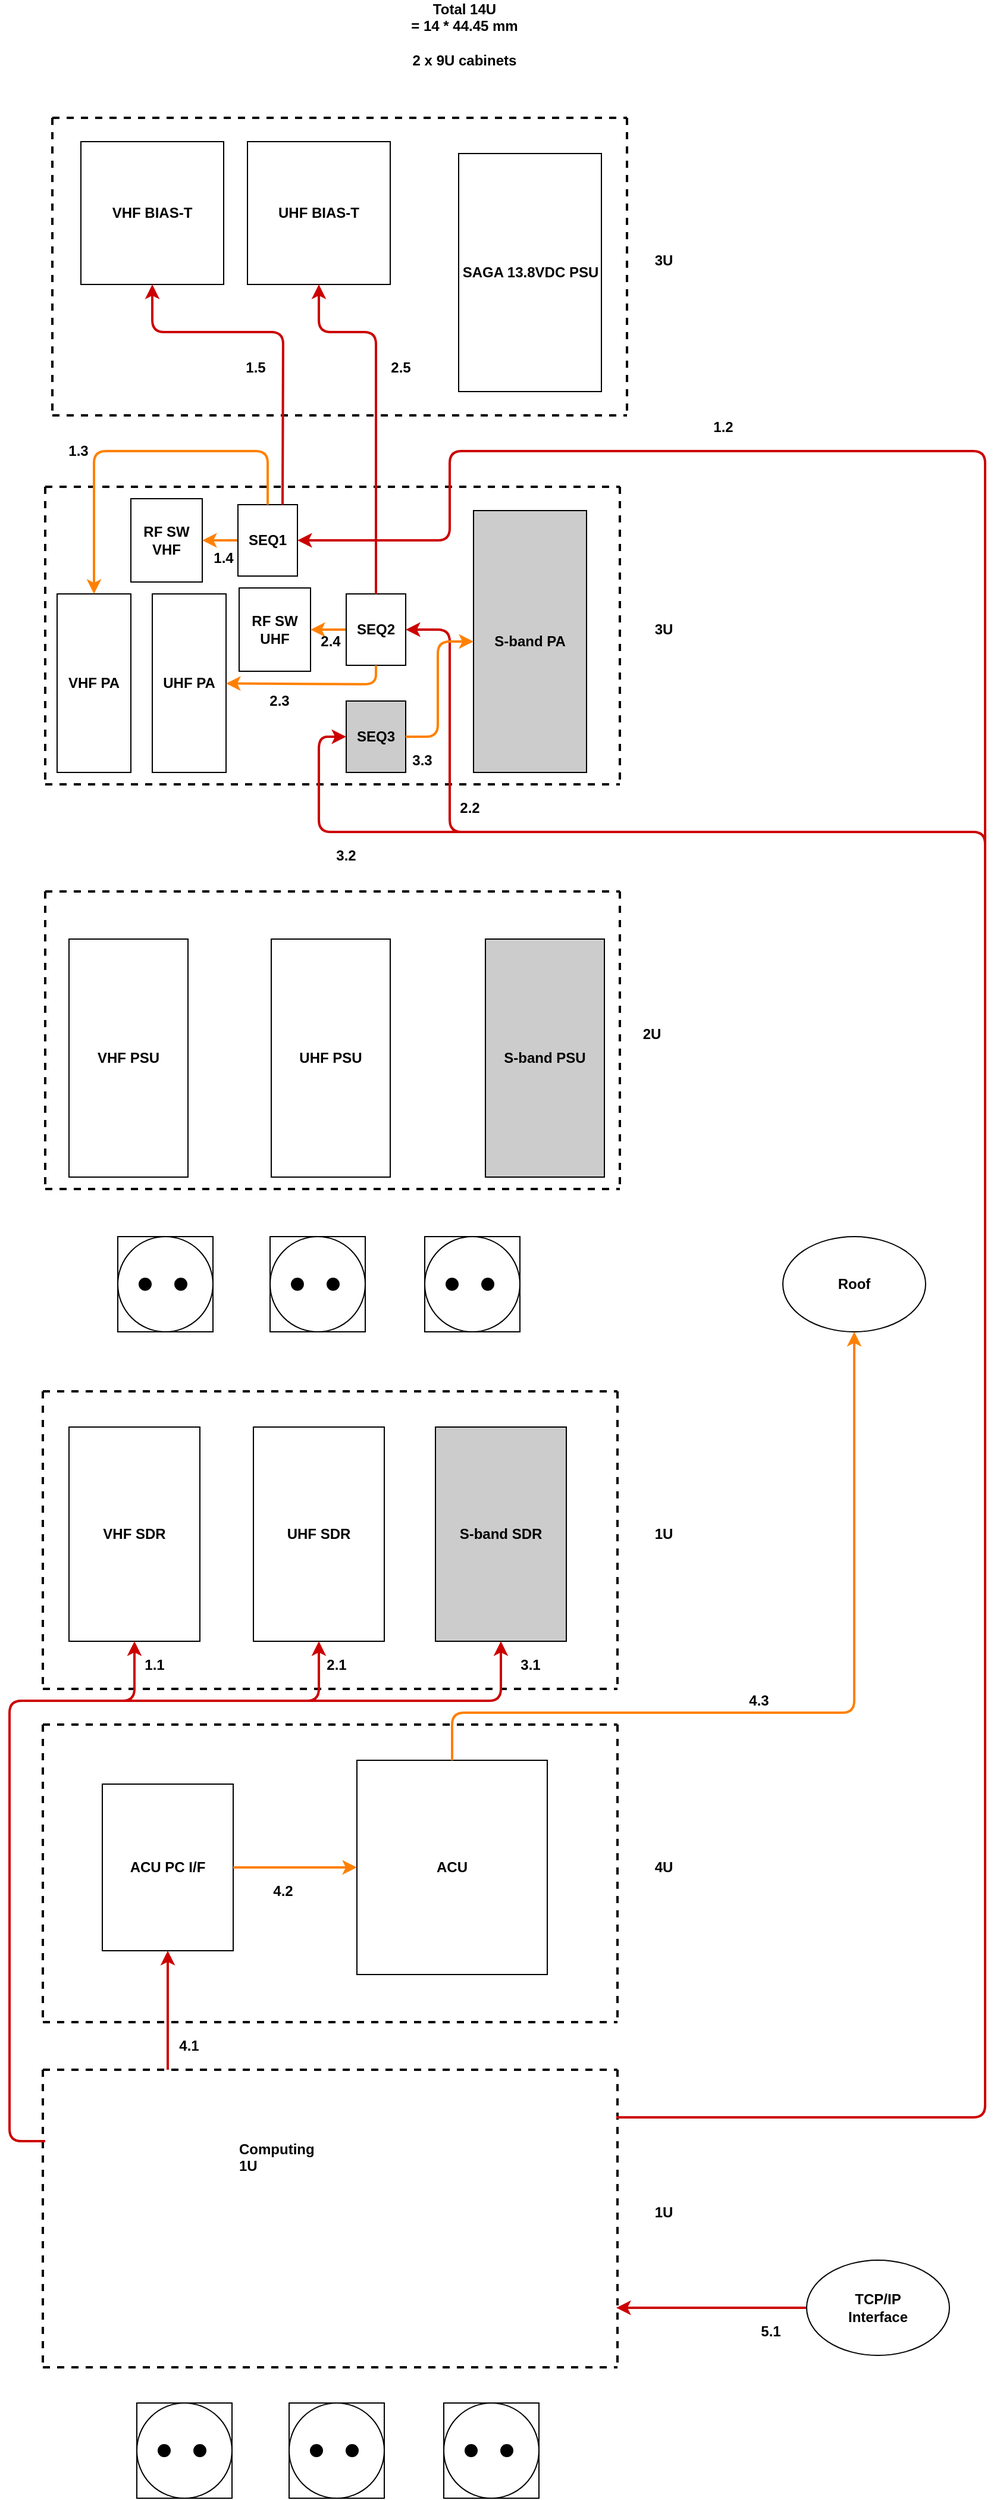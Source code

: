 <mxfile version="14.6.13" type="device"><diagram id="G7nDACRaAgQDOhFIkx01" name="Page-1"><mxGraphModel dx="2200" dy="1904" grid="1" gridSize="10" guides="1" tooltips="1" connect="1" arrows="1" fold="1" page="1" pageScale="1" pageWidth="850" pageHeight="1100" math="0" shadow="0"><root><mxCell id="0"/><mxCell id="1" parent="0"/><mxCell id="vSorLqkz3DRTunxZYa6K-1" value="" style="endArrow=none;dashed=1;html=1;strokeWidth=2;fontStyle=1" parent="1" edge="1"><mxGeometry width="50" height="50" relative="1" as="geometry"><mxPoint x="10" y="10" as="sourcePoint"/><mxPoint x="493" y="10" as="targetPoint"/></mxGeometry></mxCell><mxCell id="vSorLqkz3DRTunxZYa6K-2" value="" style="endArrow=none;dashed=1;html=1;strokeWidth=2;fontStyle=1" parent="1" edge="1"><mxGeometry width="50" height="50" relative="1" as="geometry"><mxPoint x="10" y="10" as="sourcePoint"/><mxPoint x="10" y="260" as="targetPoint"/></mxGeometry></mxCell><mxCell id="vSorLqkz3DRTunxZYa6K-4" value="" style="endArrow=none;dashed=1;html=1;strokeWidth=2;fontStyle=1" parent="1" edge="1"><mxGeometry width="50" height="50" relative="1" as="geometry"><mxPoint x="10" y="260" as="sourcePoint"/><mxPoint x="493" y="260" as="targetPoint"/></mxGeometry></mxCell><mxCell id="vSorLqkz3DRTunxZYa6K-5" value="" style="endArrow=none;dashed=1;html=1;strokeWidth=2;fontStyle=1" parent="1" edge="1"><mxGeometry width="50" height="50" relative="1" as="geometry"><mxPoint x="493" y="10" as="sourcePoint"/><mxPoint x="493" y="260" as="targetPoint"/></mxGeometry></mxCell><mxCell id="vSorLqkz3DRTunxZYa6K-6" value="VHF PA" style="rounded=0;whiteSpace=wrap;html=1;fontStyle=1" parent="1" vertex="1"><mxGeometry x="20" y="100" width="62" height="150" as="geometry"/></mxCell><mxCell id="vSorLqkz3DRTunxZYa6K-7" value="UHF PA" style="rounded=0;whiteSpace=wrap;html=1;fontStyle=1" parent="1" vertex="1"><mxGeometry x="100" y="100" width="62" height="150" as="geometry"/></mxCell><mxCell id="vSorLqkz3DRTunxZYa6K-8" value="S-band PSU" style="rounded=0;whiteSpace=wrap;html=1;fontStyle=1;fillColor=#CCCCCC;" parent="1" vertex="1"><mxGeometry x="380" y="390" width="100" height="200" as="geometry"/></mxCell><mxCell id="vSorLqkz3DRTunxZYa6K-9" value="UHF PSU" style="rounded=0;whiteSpace=wrap;html=1;fontStyle=1" parent="1" vertex="1"><mxGeometry x="200" y="390" width="100" height="200" as="geometry"/></mxCell><mxCell id="vSorLqkz3DRTunxZYa6K-11" value="" style="endArrow=none;dashed=1;html=1;strokeWidth=2;fontStyle=1" parent="1" edge="1"><mxGeometry width="50" height="50" relative="1" as="geometry"><mxPoint x="10" y="350" as="sourcePoint"/><mxPoint x="493" y="350" as="targetPoint"/></mxGeometry></mxCell><mxCell id="vSorLqkz3DRTunxZYa6K-12" value="" style="endArrow=none;dashed=1;html=1;strokeWidth=2;fontStyle=1" parent="1" edge="1"><mxGeometry width="50" height="50" relative="1" as="geometry"><mxPoint x="10" y="350" as="sourcePoint"/><mxPoint x="10" y="600" as="targetPoint"/></mxGeometry></mxCell><mxCell id="vSorLqkz3DRTunxZYa6K-13" value="" style="endArrow=none;dashed=1;html=1;strokeWidth=2;fontStyle=1" parent="1" edge="1"><mxGeometry width="50" height="50" relative="1" as="geometry"><mxPoint x="10" y="600" as="sourcePoint"/><mxPoint x="493" y="600" as="targetPoint"/></mxGeometry></mxCell><mxCell id="vSorLqkz3DRTunxZYa6K-14" value="" style="endArrow=none;dashed=1;html=1;strokeWidth=2;fontStyle=1" parent="1" edge="1"><mxGeometry width="50" height="50" relative="1" as="geometry"><mxPoint x="493" y="350" as="sourcePoint"/><mxPoint x="493" y="600" as="targetPoint"/></mxGeometry></mxCell><mxCell id="vSorLqkz3DRTunxZYa6K-15" value="VHF PSU" style="rounded=0;whiteSpace=wrap;html=1;fontStyle=1" parent="1" vertex="1"><mxGeometry x="30" y="390" width="100" height="200" as="geometry"/></mxCell><mxCell id="vSorLqkz3DRTunxZYa6K-16" value="S-band PA" style="rounded=0;whiteSpace=wrap;html=1;fontStyle=1;fillColor=#CCCCCC;" parent="1" vertex="1"><mxGeometry x="370" y="30" width="95" height="220" as="geometry"/></mxCell><mxCell id="vSorLqkz3DRTunxZYa6K-17" value="3U" style="text;html=1;strokeColor=none;fillColor=none;align=center;verticalAlign=middle;whiteSpace=wrap;rounded=0;fontStyle=1" parent="1" vertex="1"><mxGeometry x="510" y="120" width="40" height="20" as="geometry"/></mxCell><mxCell id="vSorLqkz3DRTunxZYa6K-19" value="2U" style="text;html=1;strokeColor=none;fillColor=none;align=center;verticalAlign=middle;whiteSpace=wrap;rounded=0;fontStyle=1" parent="1" vertex="1"><mxGeometry x="500" y="460" width="40" height="20" as="geometry"/></mxCell><mxCell id="vSorLqkz3DRTunxZYa6K-20" value="RF SW&lt;br&gt;VHF" style="rounded=0;whiteSpace=wrap;html=1;rotation=0;fontStyle=1" parent="1" vertex="1"><mxGeometry x="82" y="20" width="60" height="70" as="geometry"/></mxCell><mxCell id="vSorLqkz3DRTunxZYa6K-21" value="" style="endArrow=none;dashed=1;html=1;strokeWidth=2;fontStyle=1" parent="1" edge="1"><mxGeometry width="50" height="50" relative="1" as="geometry"><mxPoint x="16" y="-300" as="sourcePoint"/><mxPoint x="499" y="-300" as="targetPoint"/></mxGeometry></mxCell><mxCell id="vSorLqkz3DRTunxZYa6K-22" value="" style="endArrow=none;dashed=1;html=1;strokeWidth=2;fontStyle=1" parent="1" edge="1"><mxGeometry width="50" height="50" relative="1" as="geometry"><mxPoint x="16" y="-300" as="sourcePoint"/><mxPoint x="16" y="-50" as="targetPoint"/></mxGeometry></mxCell><mxCell id="vSorLqkz3DRTunxZYa6K-23" value="" style="endArrow=none;dashed=1;html=1;strokeWidth=2;fontStyle=1" parent="1" edge="1"><mxGeometry width="50" height="50" relative="1" as="geometry"><mxPoint x="16" y="-50" as="sourcePoint"/><mxPoint x="499" y="-50" as="targetPoint"/></mxGeometry></mxCell><mxCell id="vSorLqkz3DRTunxZYa6K-24" value="" style="endArrow=none;dashed=1;html=1;strokeWidth=2;fontStyle=1" parent="1" edge="1"><mxGeometry width="50" height="50" relative="1" as="geometry"><mxPoint x="499" y="-300" as="sourcePoint"/><mxPoint x="499" y="-50" as="targetPoint"/></mxGeometry></mxCell><mxCell id="vSorLqkz3DRTunxZYa6K-25" value="RF SW&lt;br&gt;UHF" style="rounded=0;whiteSpace=wrap;html=1;rotation=0;fontStyle=1" parent="1" vertex="1"><mxGeometry x="173" y="95" width="60" height="70" as="geometry"/></mxCell><mxCell id="vSorLqkz3DRTunxZYa6K-26" value="" style="whiteSpace=wrap;html=1;aspect=fixed;fontStyle=1" parent="1" vertex="1"><mxGeometry x="71" y="640" width="80" height="80" as="geometry"/></mxCell><mxCell id="vSorLqkz3DRTunxZYa6K-27" value="" style="ellipse;whiteSpace=wrap;html=1;aspect=fixed;fontStyle=1" parent="1" vertex="1"><mxGeometry x="71" y="640" width="80" height="80" as="geometry"/></mxCell><mxCell id="vSorLqkz3DRTunxZYa6K-28" value="" style="ellipse;whiteSpace=wrap;html=1;aspect=fixed;fillColor=#000000;fontStyle=1" parent="1" vertex="1"><mxGeometry x="89" y="675" width="10" height="10" as="geometry"/></mxCell><mxCell id="vSorLqkz3DRTunxZYa6K-29" value="" style="ellipse;whiteSpace=wrap;html=1;aspect=fixed;fillColor=#000000;fontStyle=1" parent="1" vertex="1"><mxGeometry x="119" y="675" width="10" height="10" as="geometry"/></mxCell><mxCell id="vSorLqkz3DRTunxZYa6K-31" value="" style="whiteSpace=wrap;html=1;aspect=fixed;fontStyle=1" parent="1" vertex="1"><mxGeometry x="199" y="640" width="80" height="80" as="geometry"/></mxCell><mxCell id="vSorLqkz3DRTunxZYa6K-32" value="" style="ellipse;whiteSpace=wrap;html=1;aspect=fixed;fontStyle=1" parent="1" vertex="1"><mxGeometry x="199" y="640" width="80" height="80" as="geometry"/></mxCell><mxCell id="vSorLqkz3DRTunxZYa6K-33" value="" style="ellipse;whiteSpace=wrap;html=1;aspect=fixed;fillColor=#000000;fontStyle=1" parent="1" vertex="1"><mxGeometry x="217" y="675" width="10" height="10" as="geometry"/></mxCell><mxCell id="vSorLqkz3DRTunxZYa6K-34" value="" style="ellipse;whiteSpace=wrap;html=1;aspect=fixed;fillColor=#000000;fontStyle=1" parent="1" vertex="1"><mxGeometry x="247" y="675" width="10" height="10" as="geometry"/></mxCell><mxCell id="vSorLqkz3DRTunxZYa6K-35" value="" style="whiteSpace=wrap;html=1;aspect=fixed;fontStyle=1" parent="1" vertex="1"><mxGeometry x="329" y="640" width="80" height="80" as="geometry"/></mxCell><mxCell id="vSorLqkz3DRTunxZYa6K-36" value="" style="ellipse;whiteSpace=wrap;html=1;aspect=fixed;fontStyle=1" parent="1" vertex="1"><mxGeometry x="329" y="640" width="80" height="80" as="geometry"/></mxCell><mxCell id="vSorLqkz3DRTunxZYa6K-37" value="" style="ellipse;whiteSpace=wrap;html=1;aspect=fixed;fillColor=#000000;fontStyle=1" parent="1" vertex="1"><mxGeometry x="347" y="675" width="10" height="10" as="geometry"/></mxCell><mxCell id="vSorLqkz3DRTunxZYa6K-38" value="" style="ellipse;whiteSpace=wrap;html=1;aspect=fixed;fillColor=#000000;fontStyle=1" parent="1" vertex="1"><mxGeometry x="377" y="675" width="10" height="10" as="geometry"/></mxCell><mxCell id="vSorLqkz3DRTunxZYa6K-39" value="VHF BIAS-T" style="rounded=0;whiteSpace=wrap;html=1;fillColor=#FFFFFF;fontStyle=1" parent="1" vertex="1"><mxGeometry x="40" y="-280" width="120" height="120" as="geometry"/></mxCell><mxCell id="vSorLqkz3DRTunxZYa6K-40" value="UHF BIAS-T" style="rounded=0;whiteSpace=wrap;html=1;fillColor=#FFFFFF;fontStyle=1" parent="1" vertex="1"><mxGeometry x="180" y="-280" width="120" height="120" as="geometry"/></mxCell><mxCell id="vSorLqkz3DRTunxZYa6K-41" value="SAGA 13.8VDC PSU" style="rounded=0;whiteSpace=wrap;html=1;fillColor=#FFFFFF;fontStyle=1" parent="1" vertex="1"><mxGeometry x="357.5" y="-270" width="120" height="200" as="geometry"/></mxCell><mxCell id="cQAnVJc75cGreSdtlxT0-13" value="" style="edgeStyle=orthogonalEdgeStyle;rounded=0;orthogonalLoop=1;jettySize=auto;html=1;strokeColor=#FF8000;strokeWidth=2;" parent="1" source="vSorLqkz3DRTunxZYa6K-42" target="vSorLqkz3DRTunxZYa6K-20" edge="1"><mxGeometry relative="1" as="geometry"/></mxCell><mxCell id="vSorLqkz3DRTunxZYa6K-42" value="SEQ1" style="rounded=0;whiteSpace=wrap;html=1;fillColor=#FFFFFF;fontStyle=1" parent="1" vertex="1"><mxGeometry x="172" y="25" width="50" height="60" as="geometry"/></mxCell><mxCell id="cQAnVJc75cGreSdtlxT0-14" value="" style="edgeStyle=orthogonalEdgeStyle;rounded=0;orthogonalLoop=1;jettySize=auto;html=1;strokeColor=#FF8000;strokeWidth=2;" parent="1" source="vSorLqkz3DRTunxZYa6K-43" target="vSorLqkz3DRTunxZYa6K-25" edge="1"><mxGeometry relative="1" as="geometry"/></mxCell><mxCell id="vSorLqkz3DRTunxZYa6K-43" value="SEQ2" style="rounded=0;whiteSpace=wrap;html=1;fillColor=#FFFFFF;fontStyle=1" parent="1" vertex="1"><mxGeometry x="263" y="100" width="50" height="60" as="geometry"/></mxCell><mxCell id="vSorLqkz3DRTunxZYa6K-44" value="3U" style="text;html=1;strokeColor=none;fillColor=none;align=center;verticalAlign=middle;whiteSpace=wrap;rounded=0;fontStyle=1" parent="1" vertex="1"><mxGeometry x="510" y="-190" width="40" height="20" as="geometry"/></mxCell><mxCell id="vSorLqkz3DRTunxZYa6K-45" value="" style="endArrow=none;dashed=1;html=1;strokeWidth=2;fontStyle=1" parent="1" edge="1"><mxGeometry width="50" height="50" relative="1" as="geometry"><mxPoint x="8" y="770" as="sourcePoint"/><mxPoint x="491" y="770" as="targetPoint"/></mxGeometry></mxCell><mxCell id="vSorLqkz3DRTunxZYa6K-46" value="" style="endArrow=none;dashed=1;html=1;strokeWidth=2;fontStyle=1" parent="1" edge="1"><mxGeometry width="50" height="50" relative="1" as="geometry"><mxPoint x="8" y="770" as="sourcePoint"/><mxPoint x="8" y="1020" as="targetPoint"/></mxGeometry></mxCell><mxCell id="vSorLqkz3DRTunxZYa6K-47" value="" style="endArrow=none;dashed=1;html=1;strokeWidth=2;fontStyle=1" parent="1" edge="1"><mxGeometry width="50" height="50" relative="1" as="geometry"><mxPoint x="8" y="1020" as="sourcePoint"/><mxPoint x="491" y="1020" as="targetPoint"/></mxGeometry></mxCell><mxCell id="vSorLqkz3DRTunxZYa6K-48" value="" style="endArrow=none;dashed=1;html=1;strokeWidth=2;fontStyle=1" parent="1" edge="1"><mxGeometry width="50" height="50" relative="1" as="geometry"><mxPoint x="491" y="770" as="sourcePoint"/><mxPoint x="491" y="1020" as="targetPoint"/></mxGeometry></mxCell><mxCell id="vSorLqkz3DRTunxZYa6K-49" value="" style="endArrow=none;dashed=1;html=1;strokeWidth=2;fontStyle=1" parent="1" edge="1"><mxGeometry width="50" height="50" relative="1" as="geometry"><mxPoint x="8" y="1340" as="sourcePoint"/><mxPoint x="491" y="1340" as="targetPoint"/></mxGeometry></mxCell><mxCell id="vSorLqkz3DRTunxZYa6K-50" value="" style="endArrow=none;dashed=1;html=1;strokeWidth=2;fontStyle=1" parent="1" edge="1"><mxGeometry width="50" height="50" relative="1" as="geometry"><mxPoint x="8" y="1340" as="sourcePoint"/><mxPoint x="8" y="1590" as="targetPoint"/></mxGeometry></mxCell><mxCell id="vSorLqkz3DRTunxZYa6K-51" value="" style="endArrow=none;dashed=1;html=1;strokeWidth=2;fontStyle=1" parent="1" edge="1"><mxGeometry width="50" height="50" relative="1" as="geometry"><mxPoint x="8" y="1590" as="sourcePoint"/><mxPoint x="491" y="1590" as="targetPoint"/></mxGeometry></mxCell><mxCell id="vSorLqkz3DRTunxZYa6K-52" value="" style="endArrow=none;dashed=1;html=1;strokeWidth=2;fontStyle=1" parent="1" edge="1"><mxGeometry width="50" height="50" relative="1" as="geometry"><mxPoint x="491" y="1340" as="sourcePoint"/><mxPoint x="491" y="1590" as="targetPoint"/></mxGeometry></mxCell><mxCell id="vSorLqkz3DRTunxZYa6K-53" value="&lt;div&gt;Computing&lt;/div&gt;&lt;div&gt;1U&lt;br&gt;&lt;/div&gt;" style="text;html=1;strokeColor=none;fillColor=none;spacing=5;spacingTop=-20;whiteSpace=wrap;overflow=hidden;rounded=0;fontStyle=1" parent="1" vertex="1"><mxGeometry x="168" y="1410" width="190" height="120" as="geometry"/></mxCell><mxCell id="vSorLqkz3DRTunxZYa6K-55" value="VHF SDR" style="rounded=0;whiteSpace=wrap;html=1;fillColor=#FFFFFF;fontStyle=1" parent="1" vertex="1"><mxGeometry x="30" y="800" width="110" height="180" as="geometry"/></mxCell><mxCell id="vSorLqkz3DRTunxZYa6K-56" value="UHF SDR" style="rounded=0;whiteSpace=wrap;html=1;fillColor=#FFFFFF;fontStyle=1" parent="1" vertex="1"><mxGeometry x="185" y="800" width="110" height="180" as="geometry"/></mxCell><mxCell id="vSorLqkz3DRTunxZYa6K-57" value="S-band SDR" style="rounded=0;whiteSpace=wrap;html=1;fontStyle=1;fillColor=#CCCCCC;" parent="1" vertex="1"><mxGeometry x="338" y="800" width="110" height="180" as="geometry"/></mxCell><mxCell id="vSorLqkz3DRTunxZYa6K-59" value="1U" style="text;html=1;strokeColor=none;fillColor=none;align=center;verticalAlign=middle;whiteSpace=wrap;rounded=0;fontStyle=1" parent="1" vertex="1"><mxGeometry x="510" y="880" width="40" height="20" as="geometry"/></mxCell><mxCell id="vSorLqkz3DRTunxZYa6K-60" value="1U" style="text;html=1;strokeColor=none;fillColor=none;align=center;verticalAlign=middle;whiteSpace=wrap;rounded=0;fontStyle=1" parent="1" vertex="1"><mxGeometry x="510" y="1450" width="40" height="20" as="geometry"/></mxCell><mxCell id="vSorLqkz3DRTunxZYa6K-61" value="" style="endArrow=none;dashed=1;html=1;strokeWidth=2;fontStyle=1" parent="1" edge="1"><mxGeometry width="50" height="50" relative="1" as="geometry"><mxPoint x="8" y="1050" as="sourcePoint"/><mxPoint x="491" y="1050" as="targetPoint"/></mxGeometry></mxCell><mxCell id="vSorLqkz3DRTunxZYa6K-62" value="" style="endArrow=none;dashed=1;html=1;strokeWidth=2;fontStyle=1" parent="1" edge="1"><mxGeometry width="50" height="50" relative="1" as="geometry"><mxPoint x="8" y="1050" as="sourcePoint"/><mxPoint x="8" y="1300" as="targetPoint"/></mxGeometry></mxCell><mxCell id="vSorLqkz3DRTunxZYa6K-63" value="" style="endArrow=none;dashed=1;html=1;strokeWidth=2;fontStyle=1" parent="1" edge="1"><mxGeometry width="50" height="50" relative="1" as="geometry"><mxPoint x="8" y="1300" as="sourcePoint"/><mxPoint x="491" y="1300" as="targetPoint"/></mxGeometry></mxCell><mxCell id="vSorLqkz3DRTunxZYa6K-64" value="" style="endArrow=none;dashed=1;html=1;strokeWidth=2;fontStyle=1" parent="1" edge="1"><mxGeometry width="50" height="50" relative="1" as="geometry"><mxPoint x="491" y="1050" as="sourcePoint"/><mxPoint x="491" y="1300" as="targetPoint"/></mxGeometry></mxCell><mxCell id="vSorLqkz3DRTunxZYa6K-66" value="4U" style="text;html=1;strokeColor=none;fillColor=none;align=center;verticalAlign=middle;whiteSpace=wrap;rounded=0;fontStyle=1" parent="1" vertex="1"><mxGeometry x="510" y="1160" width="40" height="20" as="geometry"/></mxCell><mxCell id="vSorLqkz3DRTunxZYa6K-67" value="ACU" style="rounded=0;whiteSpace=wrap;html=1;fillColor=#FFFFFF;fontStyle=1" parent="1" vertex="1"><mxGeometry x="272" y="1080" width="160" height="180" as="geometry"/></mxCell><mxCell id="vSorLqkz3DRTunxZYa6K-69" value="ACU PC I/F" style="rounded=0;whiteSpace=wrap;html=1;fillColor=#FFFFFF;fontStyle=1" parent="1" vertex="1"><mxGeometry x="58" y="1100" width="110" height="140" as="geometry"/></mxCell><mxCell id="vSorLqkz3DRTunxZYa6K-70" value="" style="whiteSpace=wrap;html=1;aspect=fixed;fontStyle=1" parent="1" vertex="1"><mxGeometry x="87" y="1620" width="80" height="80" as="geometry"/></mxCell><mxCell id="vSorLqkz3DRTunxZYa6K-71" value="" style="ellipse;whiteSpace=wrap;html=1;aspect=fixed;fontStyle=1" parent="1" vertex="1"><mxGeometry x="87" y="1620" width="80" height="80" as="geometry"/></mxCell><mxCell id="vSorLqkz3DRTunxZYa6K-72" value="" style="ellipse;whiteSpace=wrap;html=1;aspect=fixed;fillColor=#000000;fontStyle=1" parent="1" vertex="1"><mxGeometry x="105" y="1655" width="10" height="10" as="geometry"/></mxCell><mxCell id="vSorLqkz3DRTunxZYa6K-73" value="" style="ellipse;whiteSpace=wrap;html=1;aspect=fixed;fillColor=#000000;fontStyle=1" parent="1" vertex="1"><mxGeometry x="135" y="1655" width="10" height="10" as="geometry"/></mxCell><mxCell id="vSorLqkz3DRTunxZYa6K-74" value="" style="whiteSpace=wrap;html=1;aspect=fixed;fontStyle=1" parent="1" vertex="1"><mxGeometry x="215" y="1620" width="80" height="80" as="geometry"/></mxCell><mxCell id="vSorLqkz3DRTunxZYa6K-75" value="" style="ellipse;whiteSpace=wrap;html=1;aspect=fixed;fontStyle=1" parent="1" vertex="1"><mxGeometry x="215" y="1620" width="80" height="80" as="geometry"/></mxCell><mxCell id="vSorLqkz3DRTunxZYa6K-76" value="" style="ellipse;whiteSpace=wrap;html=1;aspect=fixed;fillColor=#000000;fontStyle=1" parent="1" vertex="1"><mxGeometry x="233" y="1655" width="10" height="10" as="geometry"/></mxCell><mxCell id="vSorLqkz3DRTunxZYa6K-77" value="" style="ellipse;whiteSpace=wrap;html=1;aspect=fixed;fillColor=#000000;fontStyle=1" parent="1" vertex="1"><mxGeometry x="263" y="1655" width="10" height="10" as="geometry"/></mxCell><mxCell id="vSorLqkz3DRTunxZYa6K-78" value="" style="whiteSpace=wrap;html=1;aspect=fixed;fontStyle=1" parent="1" vertex="1"><mxGeometry x="345" y="1620" width="80" height="80" as="geometry"/></mxCell><mxCell id="vSorLqkz3DRTunxZYa6K-79" value="" style="ellipse;whiteSpace=wrap;html=1;aspect=fixed;fontStyle=1" parent="1" vertex="1"><mxGeometry x="345" y="1620" width="80" height="80" as="geometry"/></mxCell><mxCell id="vSorLqkz3DRTunxZYa6K-80" value="" style="ellipse;whiteSpace=wrap;html=1;aspect=fixed;fillColor=#000000;fontStyle=1" parent="1" vertex="1"><mxGeometry x="363" y="1655" width="10" height="10" as="geometry"/></mxCell><mxCell id="vSorLqkz3DRTunxZYa6K-81" value="" style="ellipse;whiteSpace=wrap;html=1;aspect=fixed;fillColor=#000000;fontStyle=1" parent="1" vertex="1"><mxGeometry x="393" y="1655" width="10" height="10" as="geometry"/></mxCell><mxCell id="zt7a4A1_IANosEbeikQI-1" value="&lt;div&gt;Total 14U&lt;/div&gt;&lt;div&gt;= 14 * 44.45 mm&lt;br&gt;&lt;/div&gt;&lt;div&gt;&lt;br&gt;&lt;/div&gt;&lt;div&gt;2 x 9U cabinets&lt;br&gt;&lt;/div&gt;" style="text;html=1;strokeColor=none;fillColor=none;align=center;verticalAlign=middle;whiteSpace=wrap;rounded=0;fontStyle=1" parent="1" vertex="1"><mxGeometry x="185" y="-380" width="355" height="20" as="geometry"/></mxCell><mxCell id="cQAnVJc75cGreSdtlxT0-3" value="Roof" style="ellipse;whiteSpace=wrap;html=1;fontStyle=1" parent="1" vertex="1"><mxGeometry x="630" y="640" width="120" height="80" as="geometry"/></mxCell><mxCell id="cQAnVJc75cGreSdtlxT0-4" value="" style="endArrow=classic;html=1;strokeWidth=2;exitX=0.5;exitY=0;exitDx=0;exitDy=0;entryX=0.5;entryY=1;entryDx=0;entryDy=0;strokeColor=#FF8000;" parent="1" source="vSorLqkz3DRTunxZYa6K-67" target="cQAnVJc75cGreSdtlxT0-3" edge="1"><mxGeometry width="50" height="50" relative="1" as="geometry"><mxPoint x="400" y="1030" as="sourcePoint"/><mxPoint x="690" y="730" as="targetPoint"/><Array as="points"><mxPoint x="352" y="1040"/><mxPoint x="690" y="1040"/></Array></mxGeometry></mxCell><mxCell id="cQAnVJc75cGreSdtlxT0-5" value="" style="endArrow=classic;html=1;strokeWidth=2;exitX=1;exitY=0.5;exitDx=0;exitDy=0;entryX=0;entryY=0.5;entryDx=0;entryDy=0;strokeColor=#FF8000;" parent="1" source="vSorLqkz3DRTunxZYa6K-69" target="vSorLqkz3DRTunxZYa6K-67" edge="1"><mxGeometry width="50" height="50" relative="1" as="geometry"><mxPoint x="400" y="1030" as="sourcePoint"/><mxPoint x="450" y="980" as="targetPoint"/></mxGeometry></mxCell><mxCell id="cQAnVJc75cGreSdtlxT0-6" value="" style="endArrow=classic;html=1;strokeWidth=2;entryX=0.5;entryY=1;entryDx=0;entryDy=0;strokeColor=#CC0000;" parent="1" target="vSorLqkz3DRTunxZYa6K-69" edge="1"><mxGeometry width="50" height="50" relative="1" as="geometry"><mxPoint x="113" y="1340" as="sourcePoint"/><mxPoint x="450" y="1100" as="targetPoint"/></mxGeometry></mxCell><mxCell id="cQAnVJc75cGreSdtlxT0-7" value="" style="endArrow=classic;html=1;strokeWidth=2;exitX=0.5;exitY=1;exitDx=0;exitDy=0;strokeColor=#FF8000;" parent="1" source="vSorLqkz3DRTunxZYa6K-43" target="vSorLqkz3DRTunxZYa6K-7" edge="1"><mxGeometry width="50" height="50" relative="1" as="geometry"><mxPoint x="400" y="270" as="sourcePoint"/><mxPoint x="450" y="220" as="targetPoint"/><Array as="points"><mxPoint x="288" y="176"/></Array></mxGeometry></mxCell><mxCell id="cQAnVJc75cGreSdtlxT0-9" value="" style="endArrow=classic;html=1;strokeWidth=2;entryX=0.5;entryY=0;entryDx=0;entryDy=0;exitX=0.5;exitY=0;exitDx=0;exitDy=0;strokeColor=#FF8000;" parent="1" source="vSorLqkz3DRTunxZYa6K-42" target="vSorLqkz3DRTunxZYa6K-6" edge="1"><mxGeometry width="50" height="50" relative="1" as="geometry"><mxPoint x="400" y="270" as="sourcePoint"/><mxPoint x="450" y="220" as="targetPoint"/><Array as="points"><mxPoint x="197" y="-20"/><mxPoint x="51" y="-20"/></Array></mxGeometry></mxCell><mxCell id="cQAnVJc75cGreSdtlxT0-16" value="" style="endArrow=classic;html=1;strokeWidth=2;strokeColor=#CC0000;entryX=1;entryY=0.5;entryDx=0;entryDy=0;" parent="1" target="vSorLqkz3DRTunxZYa6K-43" edge="1"><mxGeometry width="50" height="50" relative="1" as="geometry"><mxPoint x="490" y="1380" as="sourcePoint"/><mxPoint x="450" y="160" as="targetPoint"/><Array as="points"><mxPoint x="800" y="1380"/><mxPoint x="800" y="300"/><mxPoint x="350" y="300"/><mxPoint x="350" y="130"/></Array></mxGeometry></mxCell><mxCell id="cQAnVJc75cGreSdtlxT0-17" value="" style="endArrow=classic;html=1;strokeColor=#CC0000;strokeWidth=2;entryX=1;entryY=0.5;entryDx=0;entryDy=0;" parent="1" target="vSorLqkz3DRTunxZYa6K-42" edge="1"><mxGeometry width="50" height="50" relative="1" as="geometry"><mxPoint x="800" y="340" as="sourcePoint"/><mxPoint x="450" y="130" as="targetPoint"/><Array as="points"><mxPoint x="800" y="-20"/><mxPoint x="350" y="-20"/><mxPoint x="350" y="55"/></Array></mxGeometry></mxCell><mxCell id="cQAnVJc75cGreSdtlxT0-18" value="" style="endArrow=classic;html=1;strokeColor=#CC0000;strokeWidth=2;" parent="1" edge="1"><mxGeometry width="50" height="50" relative="1" as="geometry"><mxPoint x="650" y="1540" as="sourcePoint"/><mxPoint x="490" y="1540" as="targetPoint"/></mxGeometry></mxCell><mxCell id="cQAnVJc75cGreSdtlxT0-19" value="TCP/IP&lt;br&gt;Interface" style="ellipse;whiteSpace=wrap;html=1;fontStyle=1" parent="1" vertex="1"><mxGeometry x="650" y="1500" width="120" height="80" as="geometry"/></mxCell><mxCell id="cQAnVJc75cGreSdtlxT0-20" value="SEQ3" style="rounded=0;whiteSpace=wrap;html=1;fontStyle=1;fillColor=#CCCCCC;" parent="1" vertex="1"><mxGeometry x="263" y="190" width="50" height="60" as="geometry"/></mxCell><mxCell id="cQAnVJc75cGreSdtlxT0-21" value="" style="endArrow=classic;html=1;strokeWidth=2;exitX=1;exitY=0.5;exitDx=0;exitDy=0;entryX=0;entryY=0.5;entryDx=0;entryDy=0;strokeColor=#FF8000;" parent="1" source="cQAnVJc75cGreSdtlxT0-20" target="vSorLqkz3DRTunxZYa6K-16" edge="1"><mxGeometry width="50" height="50" relative="1" as="geometry"><mxPoint x="400" y="210" as="sourcePoint"/><mxPoint x="450" y="160" as="targetPoint"/><Array as="points"><mxPoint x="340" y="220"/><mxPoint x="340" y="140"/></Array></mxGeometry></mxCell><mxCell id="cQAnVJc75cGreSdtlxT0-22" value="" style="endArrow=classic;html=1;strokeWidth=2;strokeColor=#CC0000;entryX=0;entryY=0.5;entryDx=0;entryDy=0;" parent="1" target="cQAnVJc75cGreSdtlxT0-20" edge="1"><mxGeometry width="50" height="50" relative="1" as="geometry"><mxPoint x="380" y="300" as="sourcePoint"/><mxPoint x="450" y="160" as="targetPoint"/><Array as="points"><mxPoint x="240" y="300"/><mxPoint x="240" y="220"/></Array></mxGeometry></mxCell><mxCell id="cQAnVJc75cGreSdtlxT0-23" value="" style="endArrow=classic;html=1;strokeColor=#CC0000;strokeWidth=2;entryX=0.5;entryY=1;entryDx=0;entryDy=0;exitX=0.5;exitY=0;exitDx=0;exitDy=0;" parent="1" source="vSorLqkz3DRTunxZYa6K-43" target="vSorLqkz3DRTunxZYa6K-40" edge="1"><mxGeometry width="50" height="50" relative="1" as="geometry"><mxPoint x="400" y="40" as="sourcePoint"/><mxPoint x="450" y="-10" as="targetPoint"/><Array as="points"><mxPoint x="288" y="-120"/><mxPoint x="240" y="-120"/></Array></mxGeometry></mxCell><mxCell id="cQAnVJc75cGreSdtlxT0-24" value="" style="endArrow=classic;html=1;strokeColor=#CC0000;strokeWidth=2;entryX=0.5;entryY=1;entryDx=0;entryDy=0;exitX=0.75;exitY=0;exitDx=0;exitDy=0;" parent="1" source="vSorLqkz3DRTunxZYa6K-42" target="vSorLqkz3DRTunxZYa6K-39" edge="1"><mxGeometry width="50" height="50" relative="1" as="geometry"><mxPoint x="400" y="40" as="sourcePoint"/><mxPoint x="450" y="-10" as="targetPoint"/><Array as="points"><mxPoint x="210" y="-120"/><mxPoint x="100" y="-120"/></Array></mxGeometry></mxCell><mxCell id="cQAnVJc75cGreSdtlxT0-27" value="&lt;div&gt;5.1&lt;/div&gt;" style="text;html=1;strokeColor=none;fillColor=none;align=center;verticalAlign=middle;whiteSpace=wrap;rounded=0;fontStyle=1" parent="1" vertex="1"><mxGeometry x="600" y="1550" width="40" height="20" as="geometry"/></mxCell><mxCell id="cQAnVJc75cGreSdtlxT0-28" value="&lt;div&gt;1.2&lt;/div&gt;" style="text;html=1;strokeColor=none;fillColor=none;align=center;verticalAlign=middle;whiteSpace=wrap;rounded=0;fontStyle=1" parent="1" vertex="1"><mxGeometry x="560" y="-50" width="40" height="20" as="geometry"/></mxCell><mxCell id="cQAnVJc75cGreSdtlxT0-29" value="3.2" style="text;html=1;strokeColor=none;fillColor=none;align=center;verticalAlign=middle;whiteSpace=wrap;rounded=0;fontStyle=1" parent="1" vertex="1"><mxGeometry x="243" y="310" width="40" height="20" as="geometry"/></mxCell><mxCell id="cQAnVJc75cGreSdtlxT0-30" value="2.2" style="text;html=1;strokeColor=none;fillColor=none;align=center;verticalAlign=middle;whiteSpace=wrap;rounded=0;fontStyle=1" parent="1" vertex="1"><mxGeometry x="347" y="270" width="40" height="20" as="geometry"/></mxCell><mxCell id="cQAnVJc75cGreSdtlxT0-31" value="1.5" style="text;html=1;strokeColor=none;fillColor=none;align=center;verticalAlign=middle;whiteSpace=wrap;rounded=0;fontStyle=1" parent="1" vertex="1"><mxGeometry x="167" y="-100" width="40" height="20" as="geometry"/></mxCell><mxCell id="cQAnVJc75cGreSdtlxT0-32" value="2.5" style="text;html=1;strokeColor=none;fillColor=none;align=center;verticalAlign=middle;whiteSpace=wrap;rounded=0;fontStyle=1" parent="1" vertex="1"><mxGeometry x="289" y="-100" width="40" height="20" as="geometry"/></mxCell><mxCell id="cQAnVJc75cGreSdtlxT0-33" value="1.3" style="text;html=1;strokeColor=none;fillColor=none;align=center;verticalAlign=middle;whiteSpace=wrap;rounded=0;fontStyle=1" parent="1" vertex="1"><mxGeometry x="18" y="-30" width="40" height="20" as="geometry"/></mxCell><mxCell id="cQAnVJc75cGreSdtlxT0-34" value="2.3" style="text;html=1;strokeColor=none;fillColor=none;align=center;verticalAlign=middle;whiteSpace=wrap;rounded=0;fontStyle=1" parent="1" vertex="1"><mxGeometry x="187" y="180" width="40" height="20" as="geometry"/></mxCell><mxCell id="cQAnVJc75cGreSdtlxT0-35" value="3.3" style="text;html=1;strokeColor=none;fillColor=none;align=center;verticalAlign=middle;whiteSpace=wrap;rounded=0;fontStyle=1" parent="1" vertex="1"><mxGeometry x="307" y="230" width="40" height="20" as="geometry"/></mxCell><mxCell id="cQAnVJc75cGreSdtlxT0-36" value="1.4" style="text;html=1;strokeColor=none;fillColor=none;align=center;verticalAlign=middle;whiteSpace=wrap;rounded=0;fontStyle=1" parent="1" vertex="1"><mxGeometry x="140" y="60" width="40" height="20" as="geometry"/></mxCell><mxCell id="cQAnVJc75cGreSdtlxT0-37" value="2.4" style="text;html=1;strokeColor=none;fillColor=none;align=center;verticalAlign=middle;whiteSpace=wrap;rounded=0;fontStyle=1" parent="1" vertex="1"><mxGeometry x="230" y="130" width="40" height="20" as="geometry"/></mxCell><mxCell id="cQAnVJc75cGreSdtlxT0-38" value="4.1" style="text;html=1;strokeColor=none;fillColor=none;align=center;verticalAlign=middle;whiteSpace=wrap;rounded=0;fontStyle=1" parent="1" vertex="1"><mxGeometry x="111" y="1310" width="40" height="20" as="geometry"/></mxCell><mxCell id="cQAnVJc75cGreSdtlxT0-39" value="4.2" style="text;html=1;strokeColor=none;fillColor=none;align=center;verticalAlign=middle;whiteSpace=wrap;rounded=0;fontStyle=1" parent="1" vertex="1"><mxGeometry x="190" y="1180" width="40" height="20" as="geometry"/></mxCell><mxCell id="cQAnVJc75cGreSdtlxT0-40" value="&lt;div&gt;4.3&lt;/div&gt;" style="text;html=1;strokeColor=none;fillColor=none;align=center;verticalAlign=middle;whiteSpace=wrap;rounded=0;fontStyle=1" parent="1" vertex="1"><mxGeometry x="590" y="1020" width="40" height="20" as="geometry"/></mxCell><mxCell id="cQAnVJc75cGreSdtlxT0-42" value="" style="endArrow=classic;html=1;strokeColor=#CC0000;strokeWidth=2;entryX=0.5;entryY=1;entryDx=0;entryDy=0;" parent="1" target="vSorLqkz3DRTunxZYa6K-57" edge="1"><mxGeometry width="50" height="50" relative="1" as="geometry"><mxPoint x="10" y="1400" as="sourcePoint"/><mxPoint x="450" y="1190" as="targetPoint"/><Array as="points"><mxPoint x="-20" y="1400"/><mxPoint x="-20" y="1030"/><mxPoint x="393" y="1030"/></Array></mxGeometry></mxCell><mxCell id="cQAnVJc75cGreSdtlxT0-43" value="" style="endArrow=classic;html=1;strokeColor=#CC0000;strokeWidth=2;entryX=0.5;entryY=1;entryDx=0;entryDy=0;" parent="1" target="vSorLqkz3DRTunxZYa6K-56" edge="1"><mxGeometry width="50" height="50" relative="1" as="geometry"><mxPoint x="200" y="1030" as="sourcePoint"/><mxPoint x="450" y="1030" as="targetPoint"/><Array as="points"><mxPoint x="240" y="1030"/></Array></mxGeometry></mxCell><mxCell id="cQAnVJc75cGreSdtlxT0-44" value="" style="endArrow=classic;html=1;strokeColor=#CC0000;strokeWidth=2;entryX=0.5;entryY=1;entryDx=0;entryDy=0;" parent="1" target="vSorLqkz3DRTunxZYa6K-55" edge="1"><mxGeometry width="50" height="50" relative="1" as="geometry"><mxPoint x="40" y="1030" as="sourcePoint"/><mxPoint x="250" y="990" as="targetPoint"/><Array as="points"><mxPoint x="85" y="1030"/></Array></mxGeometry></mxCell><mxCell id="cQAnVJc75cGreSdtlxT0-45" value="1.1" style="text;html=1;strokeColor=none;fillColor=none;align=center;verticalAlign=middle;whiteSpace=wrap;rounded=0;fontStyle=1" parent="1" vertex="1"><mxGeometry x="82" y="990" width="40" height="20" as="geometry"/></mxCell><mxCell id="cQAnVJc75cGreSdtlxT0-46" value="2.1" style="text;html=1;strokeColor=none;fillColor=none;align=center;verticalAlign=middle;whiteSpace=wrap;rounded=0;fontStyle=1" parent="1" vertex="1"><mxGeometry x="235" y="990" width="40" height="20" as="geometry"/></mxCell><mxCell id="cQAnVJc75cGreSdtlxT0-47" value="3.1" style="text;html=1;strokeColor=none;fillColor=none;align=center;verticalAlign=middle;whiteSpace=wrap;rounded=0;fontStyle=1" parent="1" vertex="1"><mxGeometry x="397.5" y="990" width="40" height="20" as="geometry"/></mxCell></root></mxGraphModel></diagram></mxfile>